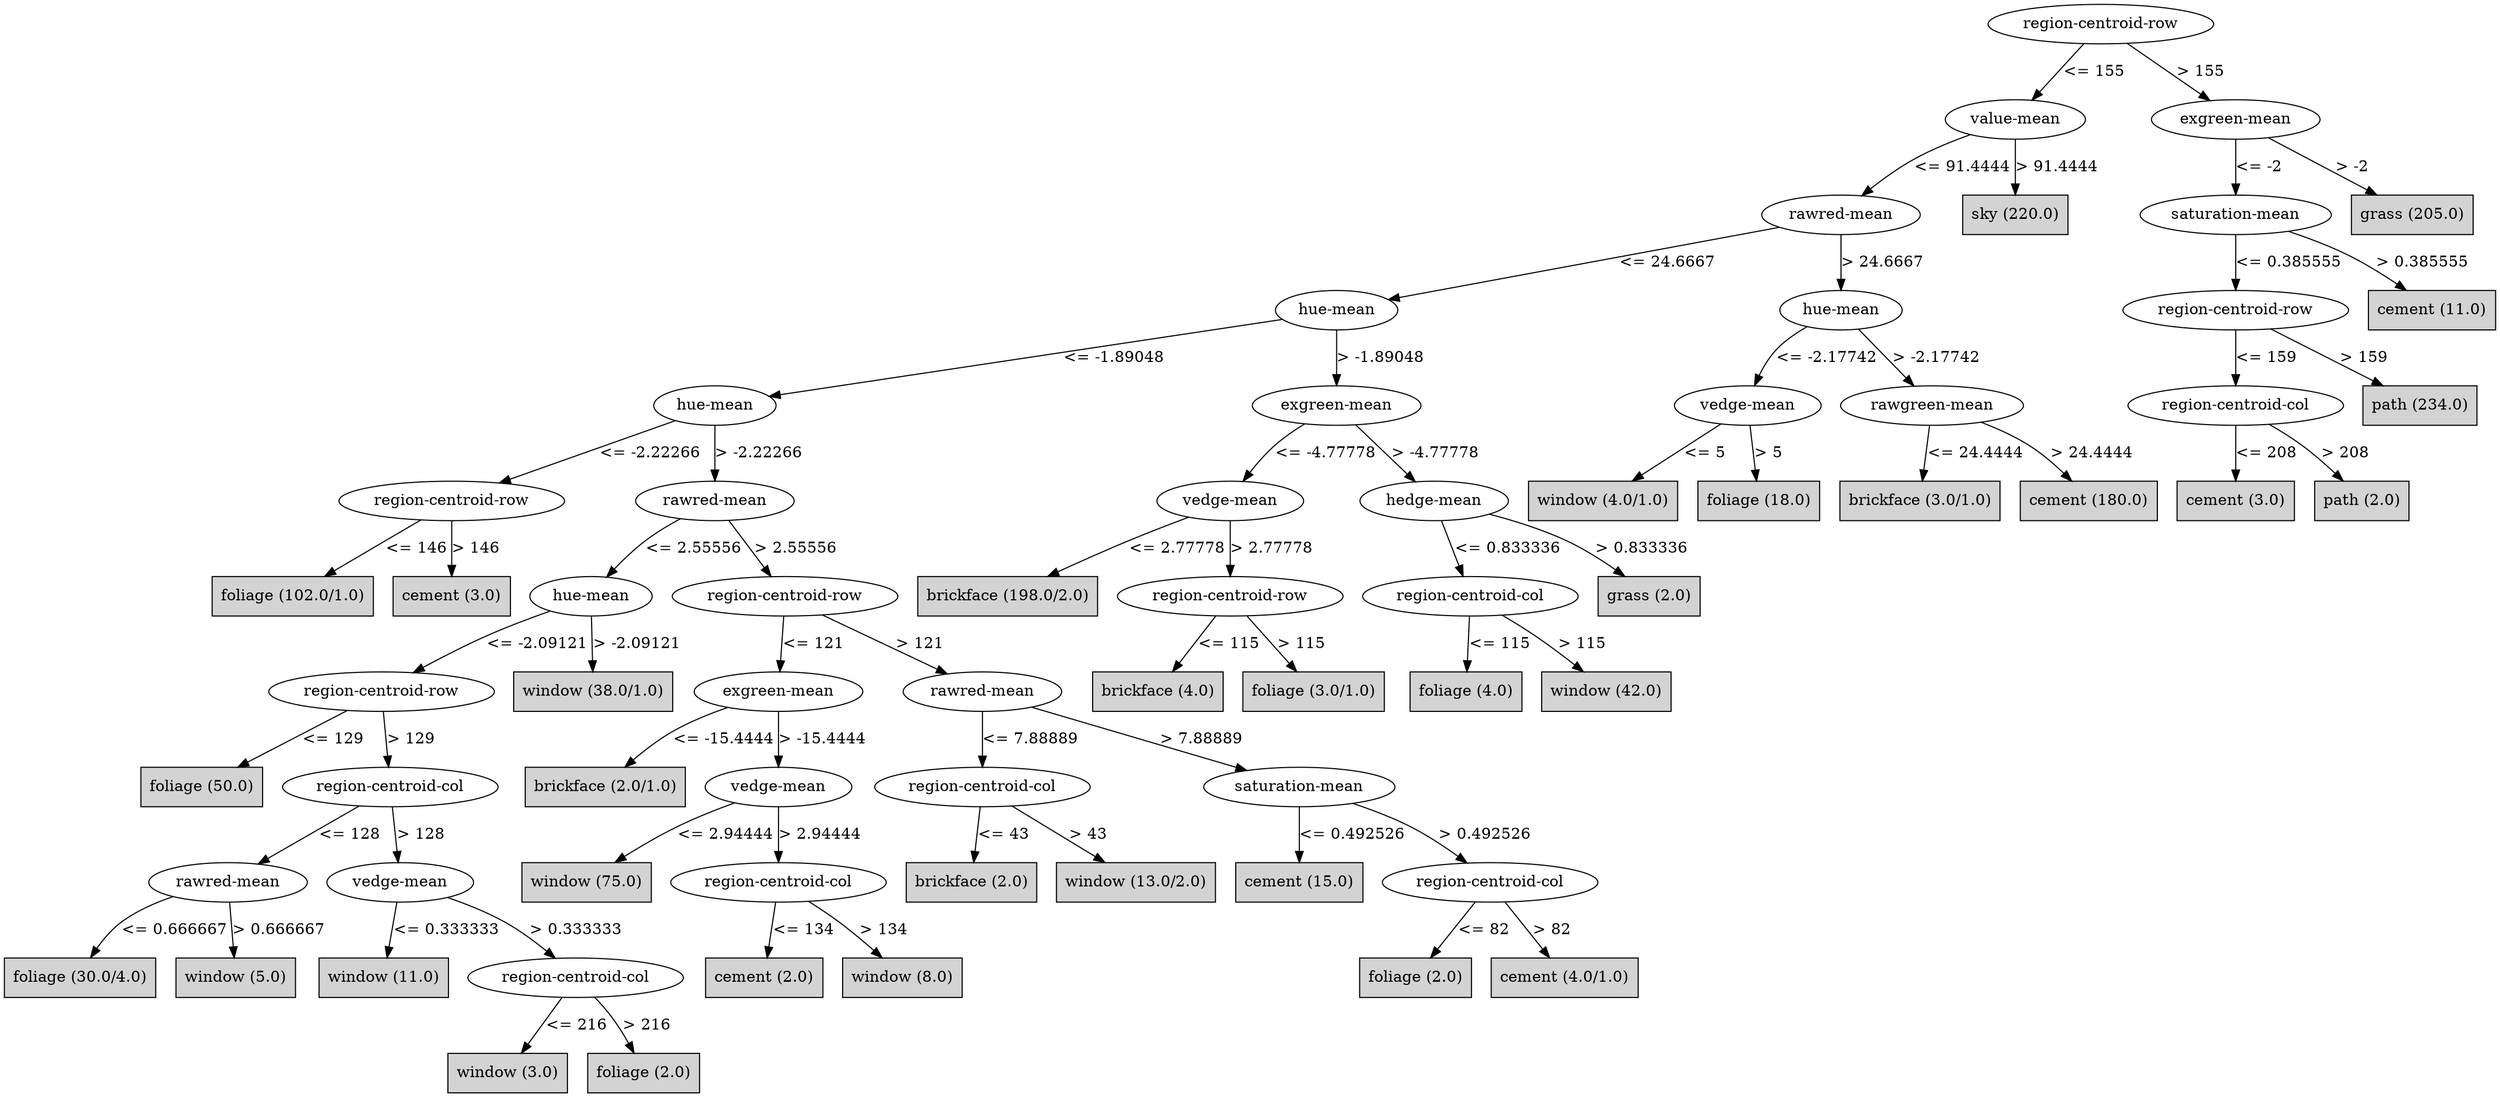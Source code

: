 digraph J48Tree {
N0 [label="region-centroid-row" ]
N0->N1 [label="<= 155"]
N1 [label="value-mean" ]
N1->N2 [label="<= 91.4444"]
N2 [label="rawred-mean" ]
N2->N3 [label="<= 24.6667"]
N3 [label="hue-mean" ]
N3->N4 [label="<= -1.89048"]
N4 [label="hue-mean" ]
N4->N5 [label="<= -2.22266"]
N5 [label="region-centroid-row" ]
N5->N6 [label="<= 146"]
N6 [label="foliage (102.0/1.0)" shape=box style=filled ]
N5->N7 [label="> 146"]
N7 [label="cement (3.0)" shape=box style=filled ]
N4->N8 [label="> -2.22266"]
N8 [label="rawred-mean" ]
N8->N9 [label="<= 2.55556"]
N9 [label="hue-mean" ]
N9->N10 [label="<= -2.09121"]
N10 [label="region-centroid-row" ]
N10->N11 [label="<= 129"]
N11 [label="foliage (50.0)" shape=box style=filled ]
N10->N12 [label="> 129"]
N12 [label="region-centroid-col" ]
N12->N13 [label="<= 128"]
N13 [label="rawred-mean" ]
N13->N14 [label="<= 0.666667"]
N14 [label="foliage (30.0/4.0)" shape=box style=filled ]
N13->N15 [label="> 0.666667"]
N15 [label="window (5.0)" shape=box style=filled ]
N12->N16 [label="> 128"]
N16 [label="vedge-mean" ]
N16->N17 [label="<= 0.333333"]
N17 [label="window (11.0)" shape=box style=filled ]
N16->N18 [label="> 0.333333"]
N18 [label="region-centroid-col" ]
N18->N19 [label="<= 216"]
N19 [label="window (3.0)" shape=box style=filled ]
N18->N20 [label="> 216"]
N20 [label="foliage (2.0)" shape=box style=filled ]
N9->N21 [label="> -2.09121"]
N21 [label="window (38.0/1.0)" shape=box style=filled ]
N8->N22 [label="> 2.55556"]
N22 [label="region-centroid-row" ]
N22->N23 [label="<= 121"]
N23 [label="exgreen-mean" ]
N23->N24 [label="<= -15.4444"]
N24 [label="brickface (2.0/1.0)" shape=box style=filled ]
N23->N25 [label="> -15.4444"]
N25 [label="vedge-mean" ]
N25->N26 [label="<= 2.94444"]
N26 [label="window (75.0)" shape=box style=filled ]
N25->N27 [label="> 2.94444"]
N27 [label="region-centroid-col" ]
N27->N28 [label="<= 134"]
N28 [label="cement (2.0)" shape=box style=filled ]
N27->N29 [label="> 134"]
N29 [label="window (8.0)" shape=box style=filled ]
N22->N30 [label="> 121"]
N30 [label="rawred-mean" ]
N30->N31 [label="<= 7.88889"]
N31 [label="region-centroid-col" ]
N31->N32 [label="<= 43"]
N32 [label="brickface (2.0)" shape=box style=filled ]
N31->N33 [label="> 43"]
N33 [label="window (13.0/2.0)" shape=box style=filled ]
N30->N34 [label="> 7.88889"]
N34 [label="saturation-mean" ]
N34->N35 [label="<= 0.492526"]
N35 [label="cement (15.0)" shape=box style=filled ]
N34->N36 [label="> 0.492526"]
N36 [label="region-centroid-col" ]
N36->N37 [label="<= 82"]
N37 [label="foliage (2.0)" shape=box style=filled ]
N36->N38 [label="> 82"]
N38 [label="cement (4.0/1.0)" shape=box style=filled ]
N3->N39 [label="> -1.89048"]
N39 [label="exgreen-mean" ]
N39->N40 [label="<= -4.77778"]
N40 [label="vedge-mean" ]
N40->N41 [label="<= 2.77778"]
N41 [label="brickface (198.0/2.0)" shape=box style=filled ]
N40->N42 [label="> 2.77778"]
N42 [label="region-centroid-row" ]
N42->N43 [label="<= 115"]
N43 [label="brickface (4.0)" shape=box style=filled ]
N42->N44 [label="> 115"]
N44 [label="foliage (3.0/1.0)" shape=box style=filled ]
N39->N45 [label="> -4.77778"]
N45 [label="hedge-mean" ]
N45->N46 [label="<= 0.833336"]
N46 [label="region-centroid-col" ]
N46->N47 [label="<= 115"]
N47 [label="foliage (4.0)" shape=box style=filled ]
N46->N48 [label="> 115"]
N48 [label="window (42.0)" shape=box style=filled ]
N45->N49 [label="> 0.833336"]
N49 [label="grass (2.0)" shape=box style=filled ]
N2->N50 [label="> 24.6667"]
N50 [label="hue-mean" ]
N50->N51 [label="<= -2.17742"]
N51 [label="vedge-mean" ]
N51->N52 [label="<= 5"]
N52 [label="window (4.0/1.0)" shape=box style=filled ]
N51->N53 [label="> 5"]
N53 [label="foliage (18.0)" shape=box style=filled ]
N50->N54 [label="> -2.17742"]
N54 [label="rawgreen-mean" ]
N54->N55 [label="<= 24.4444"]
N55 [label="brickface (3.0/1.0)" shape=box style=filled ]
N54->N56 [label="> 24.4444"]
N56 [label="cement (180.0)" shape=box style=filled ]
N1->N57 [label="> 91.4444"]
N57 [label="sky (220.0)" shape=box style=filled ]
N0->N58 [label="> 155"]
N58 [label="exgreen-mean" ]
N58->N59 [label="<= -2"]
N59 [label="saturation-mean" ]
N59->N60 [label="<= 0.385555"]
N60 [label="region-centroid-row" ]
N60->N61 [label="<= 159"]
N61 [label="region-centroid-col" ]
N61->N62 [label="<= 208"]
N62 [label="cement (3.0)" shape=box style=filled ]
N61->N63 [label="> 208"]
N63 [label="path (2.0)" shape=box style=filled ]
N60->N64 [label="> 159"]
N64 [label="path (234.0)" shape=box style=filled ]
N59->N65 [label="> 0.385555"]
N65 [label="cement (11.0)" shape=box style=filled ]
N58->N66 [label="> -2"]
N66 [label="grass (205.0)" shape=box style=filled ]
}